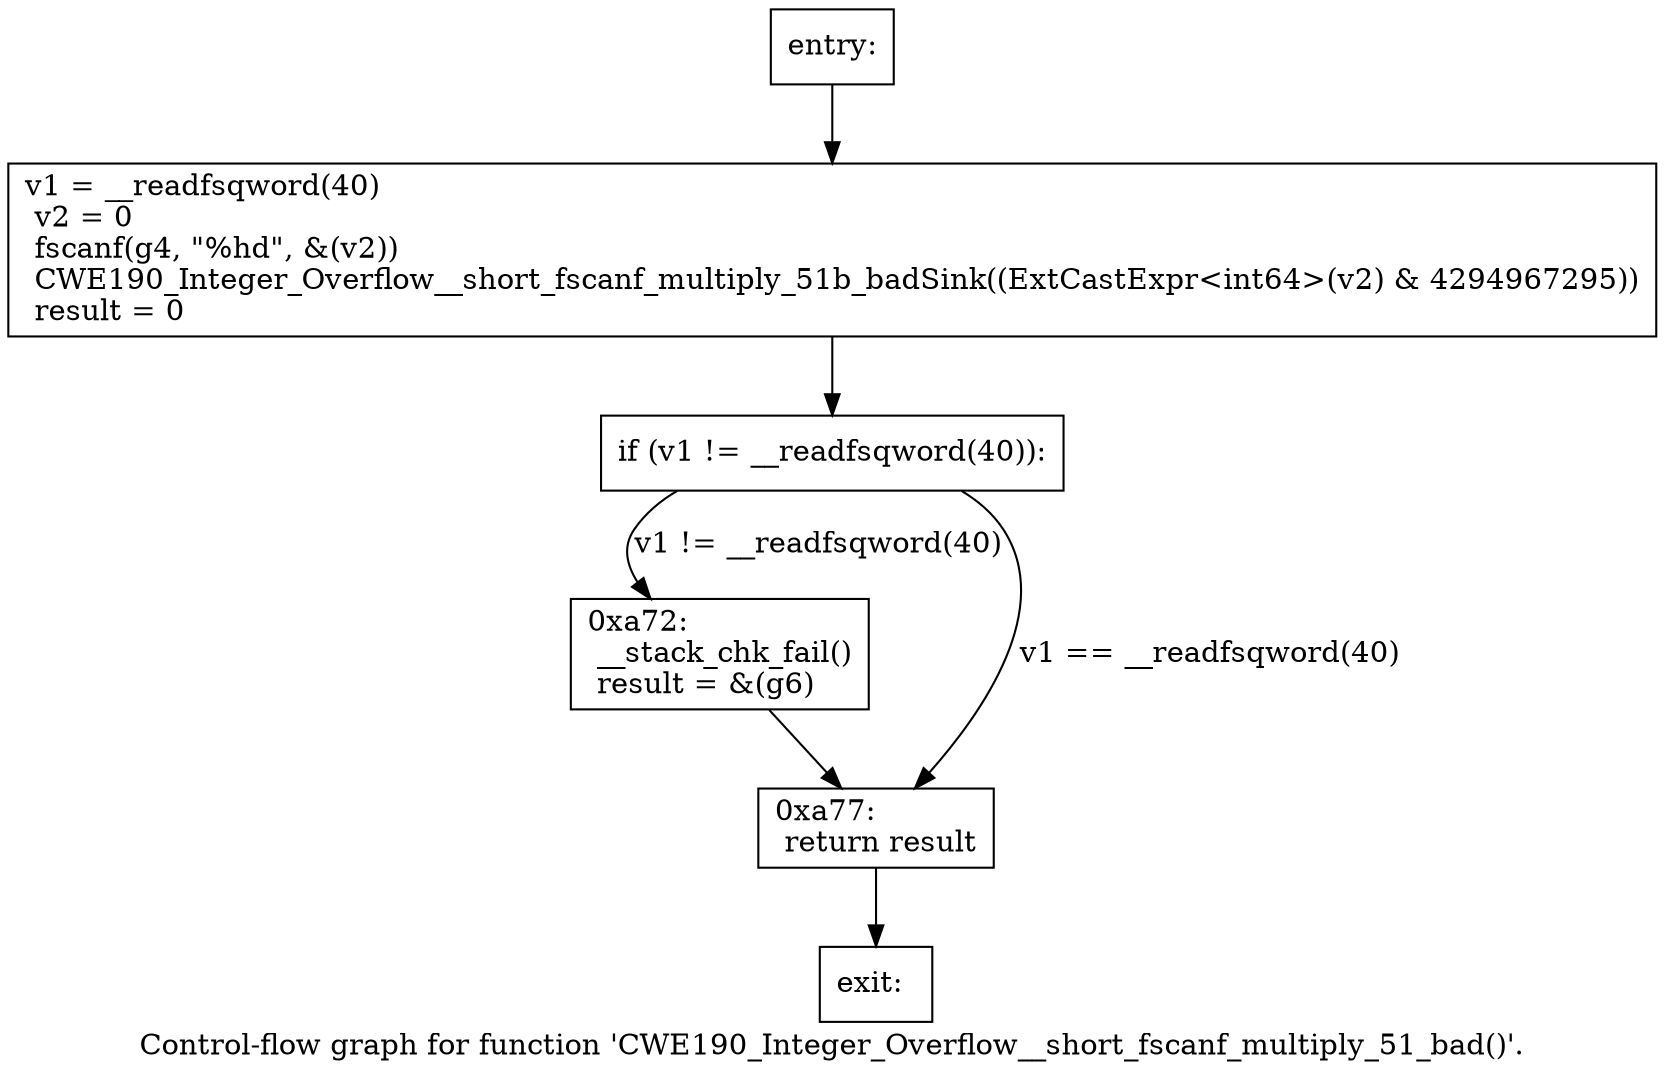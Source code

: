 digraph "Control-flow graph for function 'CWE190_Integer_Overflow__short_fscanf_multiply_51_bad()'." {
  label="Control-flow graph for function 'CWE190_Integer_Overflow__short_fscanf_multiply_51_bad()'.";
  node [shape=record];

  Node0730F218 [label="{entry:\l}"];
  Node0730F218 -> Node0730F188;
  Node0730F188 [label="{  v1 = __readfsqword(40)\l  v2 = 0\l  fscanf(g4, \"%hd\", &(v2))\l  CWE190_Integer_Overflow__short_fscanf_multiply_51b_badSink((ExtCastExpr\<int64\>(v2) & 4294967295))\l  result = 0\l}"];
  Node0730F188 -> Node0730ED98;
  Node0730ED98 [label="{  if (v1 != __readfsqword(40)):\l}"];
  Node0730ED98 -> Node0730F410 [label="v1 != __readfsqword(40)"];
  Node0730ED98 -> Node0730ECC0 [label="v1 == __readfsqword(40)"];
  Node0730F410 [label="{0xa72:\l  __stack_chk_fail()\l  result = &(g6)\l}"];
  Node0730F410 -> Node0730ECC0;
  Node0730ECC0 [label="{0xa77:\l  return result\l}"];
  Node0730ECC0 -> Node0730F2A8;
  Node0730F2A8 [label="{exit:\l}"];

}
